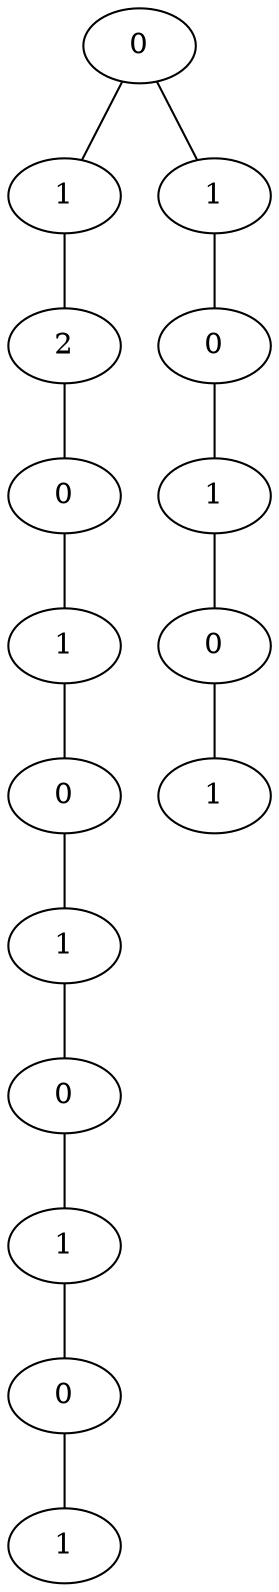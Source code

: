 graph {
a0[label=0];
a1[label=1];
a2[label=2];
a3[label=0];
a4[label=1];
a5[label=0];
a6[label=1];
a7[label=0];
a8[label=1];
a9[label=0];
a10[label=1];
a11[label=1];
a12[label=0];
a13[label=1];
a14[label=0];
a15[label=1];
a0 -- a1;
a0 -- a11;
a1 -- a2;
a2 -- a3;
a3 -- a4;
a4 -- a5;
a5 -- a6;
a6 -- a7;
a7 -- a8;
a8 -- a9;
a9 -- a10;
a11 -- a12;
a12 -- a13;
a13 -- a14;
a14 -- a15;
}
